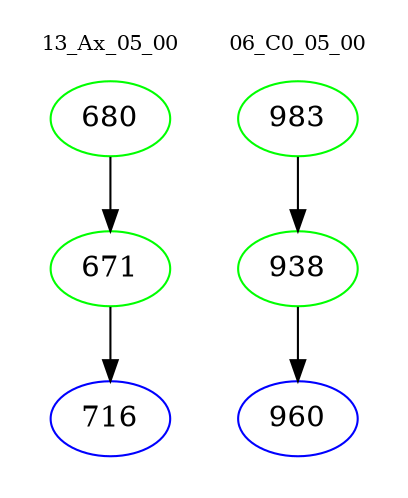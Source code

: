 digraph{
subgraph cluster_0 {
color = white
label = "13_Ax_05_00";
fontsize=10;
T0_680 [label="680", color="green"]
T0_680 -> T0_671 [color="black"]
T0_671 [label="671", color="green"]
T0_671 -> T0_716 [color="black"]
T0_716 [label="716", color="blue"]
}
subgraph cluster_1 {
color = white
label = "06_C0_05_00";
fontsize=10;
T1_983 [label="983", color="green"]
T1_983 -> T1_938 [color="black"]
T1_938 [label="938", color="green"]
T1_938 -> T1_960 [color="black"]
T1_960 [label="960", color="blue"]
}
}
